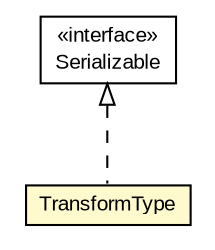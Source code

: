 #!/usr/local/bin/dot
#
# Class diagram 
# Generated by UMLGraph version R5_6-24-gf6e263 (http://www.umlgraph.org/)
#

digraph G {
	edge [fontname="arial",fontsize=10,labelfontname="arial",labelfontsize=10];
	node [fontname="arial",fontsize=10,shape=plaintext];
	nodesep=0.25;
	ranksep=0.5;
	// eu.europa.esig.jaxb.xmldsig.TransformType
	c735634 [label=<<table title="eu.europa.esig.jaxb.xmldsig.TransformType" border="0" cellborder="1" cellspacing="0" cellpadding="2" port="p" bgcolor="lemonChiffon" href="./TransformType.html">
		<tr><td><table border="0" cellspacing="0" cellpadding="1">
<tr><td align="center" balign="center"> TransformType </td></tr>
		</table></td></tr>
		</table>>, URL="./TransformType.html", fontname="arial", fontcolor="black", fontsize=10.0];
	//eu.europa.esig.jaxb.xmldsig.TransformType implements java.io.Serializable
	c735829:p -> c735634:p [dir=back,arrowtail=empty,style=dashed];
	// java.io.Serializable
	c735829 [label=<<table title="java.io.Serializable" border="0" cellborder="1" cellspacing="0" cellpadding="2" port="p" href="http://java.sun.com/j2se/1.4.2/docs/api/java/io/Serializable.html">
		<tr><td><table border="0" cellspacing="0" cellpadding="1">
<tr><td align="center" balign="center"> &#171;interface&#187; </td></tr>
<tr><td align="center" balign="center"> Serializable </td></tr>
		</table></td></tr>
		</table>>, URL="http://java.sun.com/j2se/1.4.2/docs/api/java/io/Serializable.html", fontname="arial", fontcolor="black", fontsize=10.0];
}

